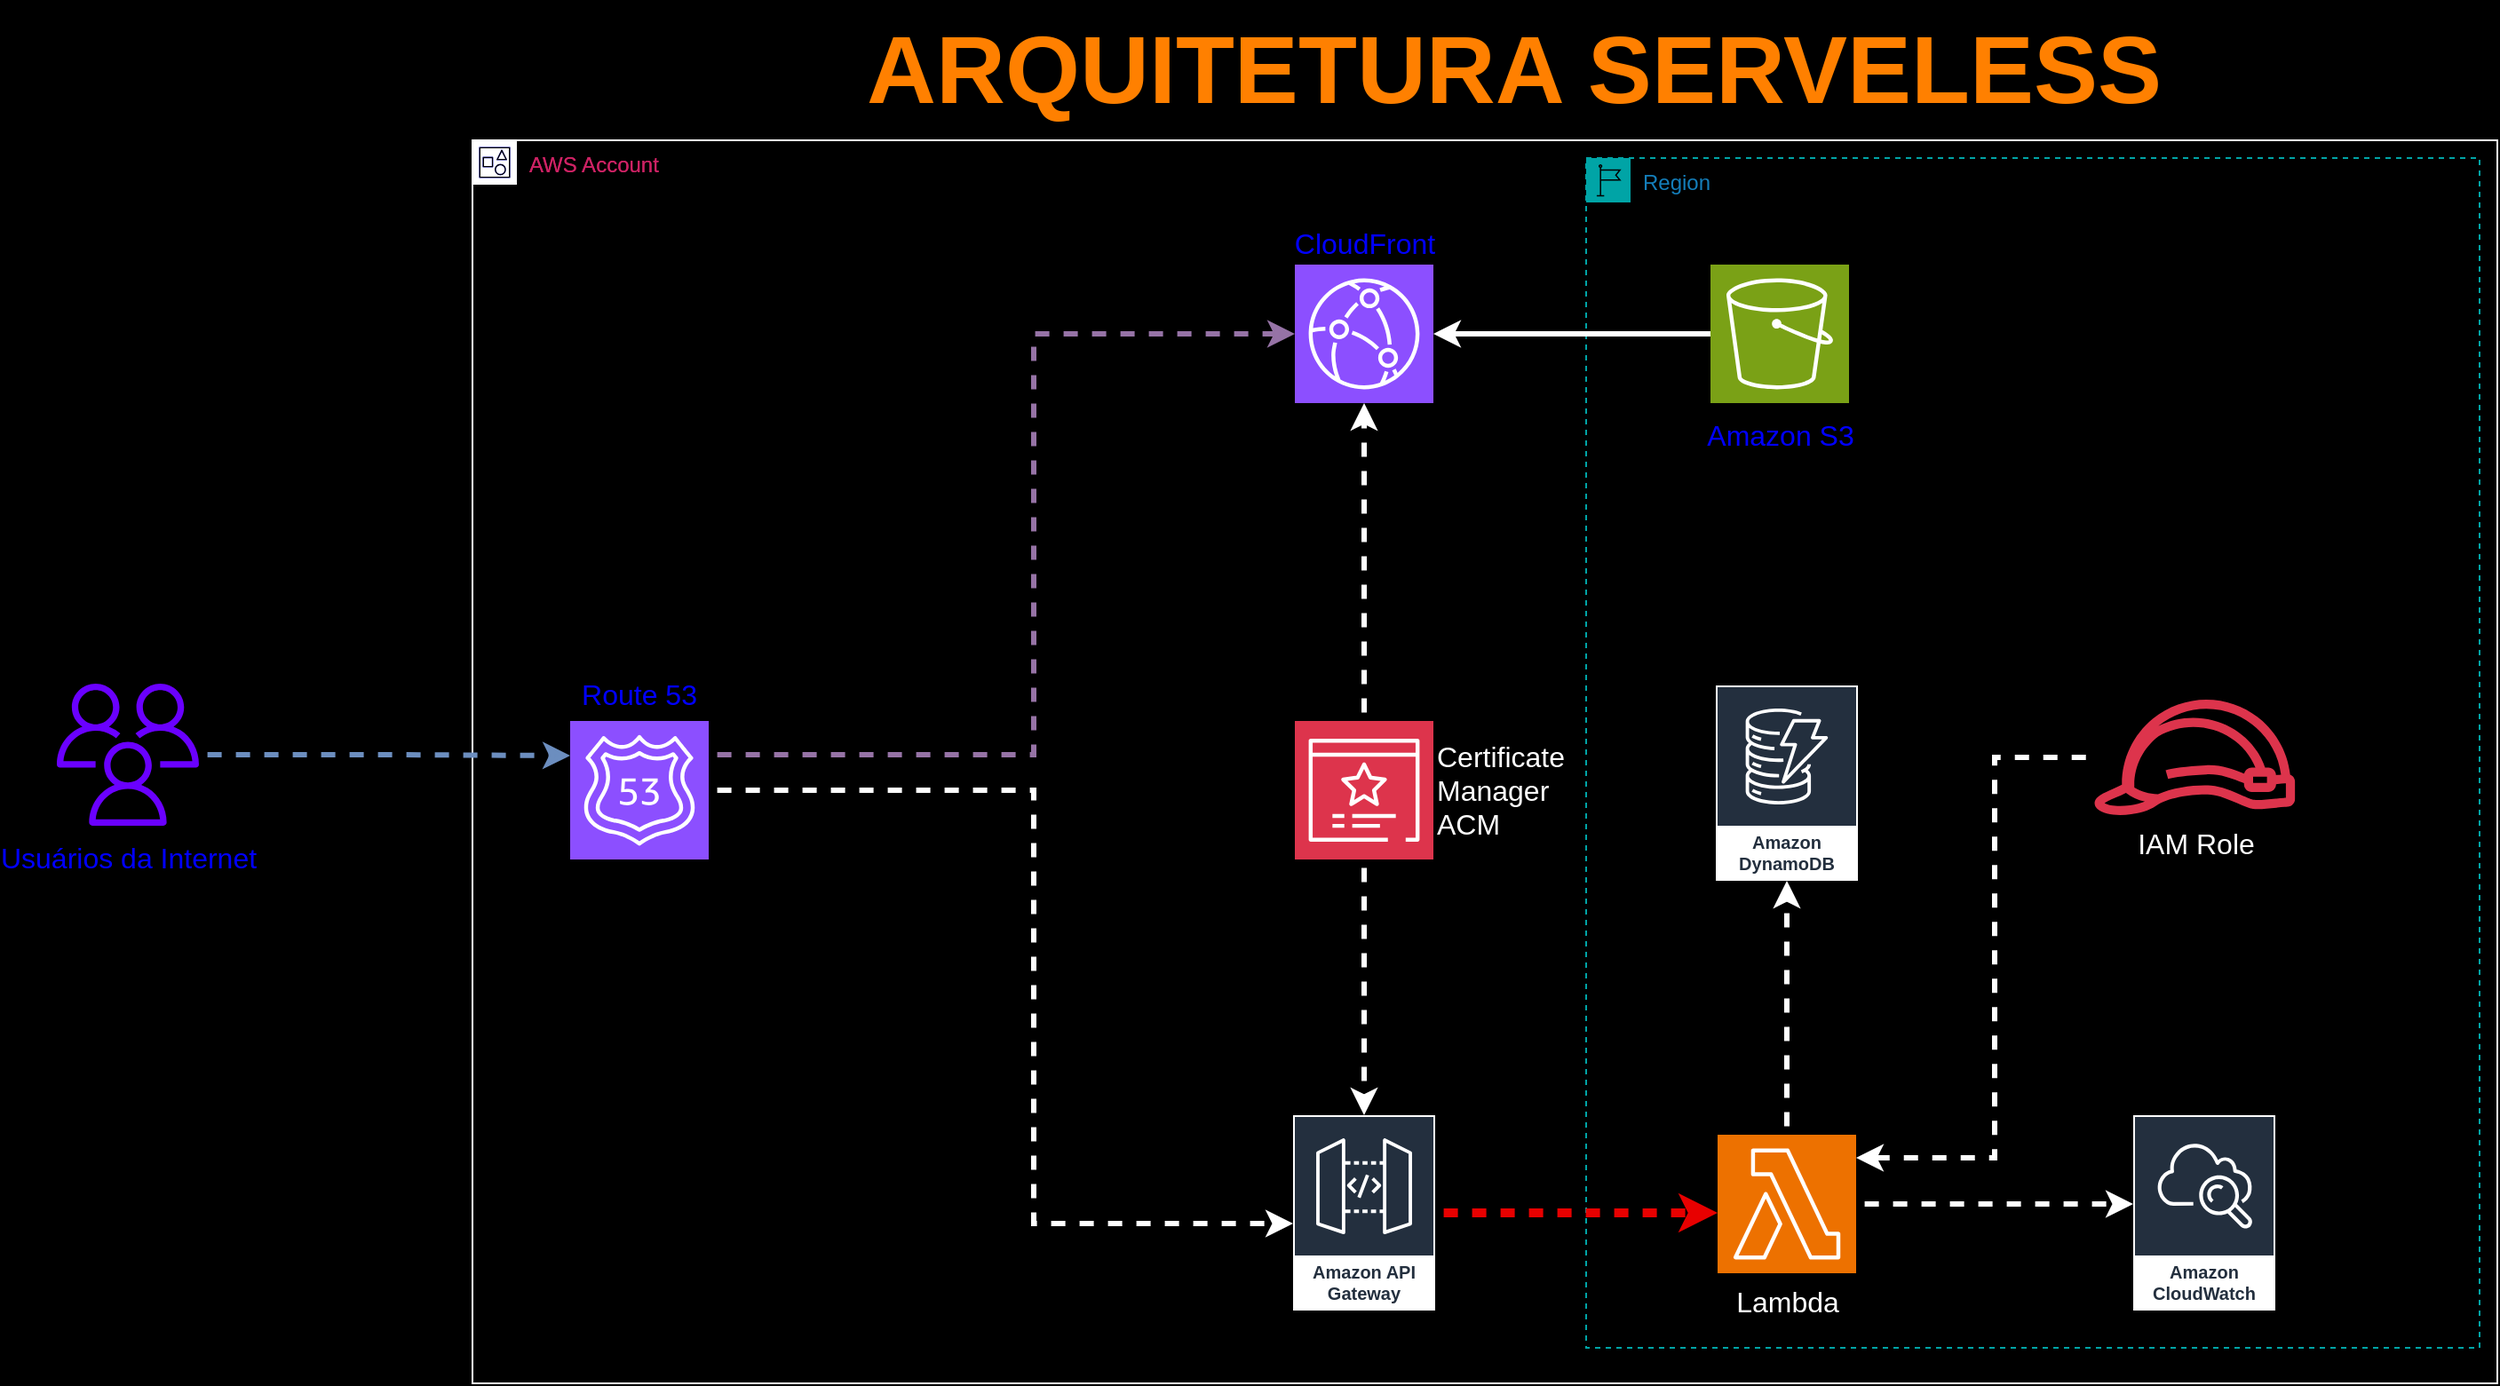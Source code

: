 <mxfile version="23.0.2" type="github">
  <diagram name="Página-1" id="piJWr1AcvFgD4D81A9JH">
    <mxGraphModel dx="1770" dy="1006" grid="0" gridSize="10" guides="1" tooltips="1" connect="1" arrows="1" fold="1" page="0" pageScale="1" pageWidth="827" pageHeight="1169" background="#000000" math="0" shadow="0">
      <root>
        <mxCell id="0" />
        <mxCell id="1" parent="0" />
        <mxCell id="lZGmnMIbktZgT56e6jol-1" value="AWS Account" style="points=[[0,0],[0.25,0],[0.5,0],[0.75,0],[1,0],[1,0.25],[1,0.5],[1,0.75],[1,1],[0.75,1],[0.5,1],[0.25,1],[0,1],[0,0.75],[0,0.5],[0,0.25]];outlineConnect=0;gradientColor=none;html=1;whiteSpace=wrap;fontSize=12;fontStyle=0;container=1;pointerEvents=0;collapsible=0;recursiveResize=0;shape=mxgraph.aws4.group;grIcon=mxgraph.aws4.group_account;strokeColor=#0000FF;fillColor=none;verticalAlign=top;align=left;spacingLeft=30;fontColor=#CD2264;dashed=0;" vertex="1" parent="1">
          <mxGeometry x="20" y="90" width="1140" height="700" as="geometry" />
        </mxCell>
        <mxCell id="lZGmnMIbktZgT56e6jol-7" value="Region" style="points=[[0,0],[0.25,0],[0.5,0],[0.75,0],[1,0],[1,0.25],[1,0.5],[1,0.75],[1,1],[0.75,1],[0.5,1],[0.25,1],[0,1],[0,0.75],[0,0.5],[0,0.25]];outlineConnect=0;gradientColor=none;html=1;whiteSpace=wrap;fontSize=12;fontStyle=0;container=1;pointerEvents=0;collapsible=0;recursiveResize=0;shape=mxgraph.aws4.group;grIcon=mxgraph.aws4.group_region;strokeColor=#00A4A6;fillColor=none;verticalAlign=top;align=left;spacingLeft=30;fontColor=#147EBA;dashed=1;" vertex="1" parent="lZGmnMIbktZgT56e6jol-1">
          <mxGeometry x="627" y="10" width="503" height="670" as="geometry" />
        </mxCell>
        <mxCell id="lZGmnMIbktZgT56e6jol-39" value="ARQUITETURA SERVELESS" style="text;html=1;align=center;verticalAlign=middle;resizable=0;points=[];autosize=1;strokeColor=none;fillColor=none;fontSize=54;fontColor=#FF8000;fontStyle=1" vertex="1" parent="1">
          <mxGeometry x="232" y="11" width="747" height="77" as="geometry" />
        </mxCell>
        <mxCell id="lZGmnMIbktZgT56e6jol-40" value="AWS Account" style="points=[[0,0],[0.25,0],[0.5,0],[0.75,0],[1,0],[1,0.25],[1,0.5],[1,0.75],[1,1],[0.75,1],[0.5,1],[0.25,1],[0,1],[0,0.75],[0,0.5],[0,0.25]];outlineConnect=0;gradientColor=none;html=1;whiteSpace=wrap;fontSize=12;fontStyle=0;container=1;pointerEvents=0;collapsible=0;recursiveResize=0;shape=mxgraph.aws4.group;grIcon=mxgraph.aws4.group_account;strokeColor=#FFFFFF;fillColor=none;verticalAlign=top;align=left;spacingLeft=30;fontColor=#CD2264;dashed=0;" vertex="1" parent="1">
          <mxGeometry x="20" y="90" width="1140" height="700" as="geometry" />
        </mxCell>
        <mxCell id="lZGmnMIbktZgT56e6jol-41" style="edgeStyle=orthogonalEdgeStyle;rounded=0;orthogonalLoop=1;jettySize=auto;html=1;flowAnimation=1;fillColor=#e1d5e7;strokeColor=#9673a6;strokeWidth=3;" edge="1" parent="lZGmnMIbktZgT56e6jol-40" source="lZGmnMIbktZgT56e6jol-45" target="lZGmnMIbktZgT56e6jol-44">
          <mxGeometry relative="1" as="geometry">
            <Array as="points">
              <mxPoint x="316" y="346" />
              <mxPoint x="316" y="109" />
            </Array>
          </mxGeometry>
        </mxCell>
        <mxCell id="lZGmnMIbktZgT56e6jol-44" value="CloudFront" style="sketch=0;points=[[0,0,0],[0.25,0,0],[0.5,0,0],[0.75,0,0],[1,0,0],[0,1,0],[0.25,1,0],[0.5,1,0],[0.75,1,0],[1,1,0],[0,0.25,0],[0,0.5,0],[0,0.75,0],[1,0.25,0],[1,0.5,0],[1,0.75,0]];outlineConnect=0;fontColor=#0000FF;fillColor=#8C4FFF;strokeColor=#ffffff;dashed=0;verticalLabelPosition=top;verticalAlign=bottom;align=center;html=1;fontSize=16;fontStyle=0;aspect=fixed;shape=mxgraph.aws4.resourceIcon;resIcon=mxgraph.aws4.cloudfront;labelPosition=center;" vertex="1" parent="lZGmnMIbktZgT56e6jol-40">
          <mxGeometry x="463" y="70" width="78" height="78" as="geometry" />
        </mxCell>
        <mxCell id="lZGmnMIbktZgT56e6jol-85" style="edgeStyle=orthogonalEdgeStyle;rounded=0;orthogonalLoop=1;jettySize=auto;html=1;strokeColor=#FFFFFF;strokeWidth=3;flowAnimation=1;" edge="1" parent="lZGmnMIbktZgT56e6jol-40" source="lZGmnMIbktZgT56e6jol-45" target="lZGmnMIbktZgT56e6jol-83">
          <mxGeometry relative="1" as="geometry">
            <Array as="points">
              <mxPoint x="316" y="366" />
              <mxPoint x="316" y="610" />
            </Array>
          </mxGeometry>
        </mxCell>
        <mxCell id="lZGmnMIbktZgT56e6jol-45" value="Route 53" style="sketch=0;points=[[0,0,0],[0.25,0,0],[0.5,0,0],[0.75,0,0],[1,0,0],[0,1,0],[0.25,1,0],[0.5,1,0],[0.75,1,0],[1,1,0],[0,0.25,0],[0,0.5,0],[0,0.75,0],[1,0.25,0],[1,0.5,0],[1,0.75,0]];outlineConnect=0;fontColor=#0000FF;fillColor=#8C4FFF;strokeColor=#ffffff;dashed=0;verticalLabelPosition=top;verticalAlign=bottom;align=center;fontSize=16;fontStyle=0;aspect=fixed;shape=mxgraph.aws4.resourceIcon;resIcon=mxgraph.aws4.route_53;horizontal=1;whiteSpace=wrap;html=1;flipV=0;flipH=0;labelPosition=center;spacingTop=2;spacing=5;" vertex="1" parent="lZGmnMIbktZgT56e6jol-40">
          <mxGeometry x="55" y="327" width="78" height="78" as="geometry" />
        </mxCell>
        <mxCell id="lZGmnMIbktZgT56e6jol-92" style="edgeStyle=orthogonalEdgeStyle;rounded=0;orthogonalLoop=1;jettySize=auto;html=1;strokeWidth=3;strokeColor=#FFFFFF;" edge="1" parent="lZGmnMIbktZgT56e6jol-40" source="lZGmnMIbktZgT56e6jol-12" target="lZGmnMIbktZgT56e6jol-44">
          <mxGeometry relative="1" as="geometry" />
        </mxCell>
        <mxCell id="lZGmnMIbktZgT56e6jol-12" value="Amazon S3" style="sketch=0;points=[[0,0,0],[0.25,0,0],[0.5,0,0],[0.75,0,0],[1,0,0],[0,1,0],[0.25,1,0],[0.5,1,0],[0.75,1,0],[1,1,0],[0,0.25,0],[0,0.5,0],[0,0.75,0],[1,0.25,0],[1,0.5,0],[1,0.75,0]];outlineConnect=0;fontColor=#0000FF;fillColor=#7AA116;strokeColor=#ffffff;dashed=0;verticalLabelPosition=bottom;verticalAlign=top;align=center;html=1;fontSize=16;fontStyle=0;aspect=fixed;shape=mxgraph.aws4.resourceIcon;resIcon=mxgraph.aws4.s3;spacingTop=2;" vertex="1" parent="lZGmnMIbktZgT56e6jol-40">
          <mxGeometry x="697" y="70" width="78" height="78" as="geometry" />
        </mxCell>
        <mxCell id="lZGmnMIbktZgT56e6jol-82" style="edgeStyle=orthogonalEdgeStyle;rounded=0;orthogonalLoop=1;jettySize=auto;html=1;fontColor=#FFFFFF;strokeColor=#FFFFFF;strokeWidth=3;flowAnimation=1;" edge="1" parent="lZGmnMIbktZgT56e6jol-40" source="lZGmnMIbktZgT56e6jol-79" target="lZGmnMIbktZgT56e6jol-44">
          <mxGeometry relative="1" as="geometry" />
        </mxCell>
        <mxCell id="lZGmnMIbktZgT56e6jol-84" style="edgeStyle=orthogonalEdgeStyle;rounded=0;orthogonalLoop=1;jettySize=auto;html=1;strokeColor=#FFFFFF;strokeWidth=3;flowAnimation=1;" edge="1" parent="lZGmnMIbktZgT56e6jol-40" source="lZGmnMIbktZgT56e6jol-79" target="lZGmnMIbktZgT56e6jol-83">
          <mxGeometry relative="1" as="geometry" />
        </mxCell>
        <mxCell id="lZGmnMIbktZgT56e6jol-79" value="Certificate Manager ACM" style="sketch=0;points=[[0,0,0],[0.25,0,0],[0.5,0,0],[0.75,0,0],[1,0,0],[0,1,0],[0.25,1,0],[0.5,1,0],[0.75,1,0],[1,1,0],[0,0.25,0],[0,0.5,0],[0,0.75,0],[1,0.25,0],[1,0.5,0],[1,0.75,0]];outlineConnect=0;fontColor=#FFFFFF;fillColor=#DD344C;strokeColor=#ffffff;dashed=0;verticalLabelPosition=middle;verticalAlign=middle;align=left;html=1;fontSize=16;fontStyle=0;aspect=fixed;shape=mxgraph.aws4.resourceIcon;resIcon=mxgraph.aws4.certificate_manager_3;labelPosition=right;whiteSpace=wrap;" vertex="1" parent="lZGmnMIbktZgT56e6jol-40">
          <mxGeometry x="463" y="327" width="78" height="78" as="geometry" />
        </mxCell>
        <mxCell id="lZGmnMIbktZgT56e6jol-87" style="edgeStyle=orthogonalEdgeStyle;rounded=0;orthogonalLoop=1;jettySize=auto;html=1;strokeColor=#E80000;strokeWidth=5;flowAnimation=1;fillColor=#a20025;" edge="1" parent="lZGmnMIbktZgT56e6jol-40" source="lZGmnMIbktZgT56e6jol-83" target="lZGmnMIbktZgT56e6jol-86">
          <mxGeometry relative="1" as="geometry">
            <Array as="points">
              <mxPoint x="689" y="604" />
              <mxPoint x="689" y="604" />
            </Array>
          </mxGeometry>
        </mxCell>
        <mxCell id="lZGmnMIbktZgT56e6jol-83" value="Amazon API Gateway" style="sketch=0;outlineConnect=0;fontColor=#232F3E;gradientColor=none;strokeColor=#ffffff;fillColor=#232F3E;dashed=0;verticalLabelPosition=middle;verticalAlign=bottom;align=center;html=1;whiteSpace=wrap;fontSize=10;fontStyle=1;spacing=3;shape=mxgraph.aws4.productIcon;prIcon=mxgraph.aws4.api_gateway;" vertex="1" parent="lZGmnMIbktZgT56e6jol-40">
          <mxGeometry x="462" y="549" width="80" height="110" as="geometry" />
        </mxCell>
        <mxCell id="lZGmnMIbktZgT56e6jol-88" style="edgeStyle=orthogonalEdgeStyle;rounded=0;orthogonalLoop=1;jettySize=auto;html=1;strokeColor=#FFFFFF;strokeWidth=3;flowAnimation=1;" edge="1" parent="lZGmnMIbktZgT56e6jol-40" source="lZGmnMIbktZgT56e6jol-86" target="lZGmnMIbktZgT56e6jol-27">
          <mxGeometry relative="1" as="geometry" />
        </mxCell>
        <mxCell id="lZGmnMIbktZgT56e6jol-89" style="edgeStyle=orthogonalEdgeStyle;rounded=0;orthogonalLoop=1;jettySize=auto;html=1;strokeColor=#FFFFFF;strokeWidth=3;flowAnimation=1;" edge="1" parent="lZGmnMIbktZgT56e6jol-40" source="lZGmnMIbktZgT56e6jol-86" target="lZGmnMIbktZgT56e6jol-26">
          <mxGeometry relative="1" as="geometry">
            <Array as="points">
              <mxPoint x="904" y="599" />
              <mxPoint x="904" y="599" />
            </Array>
          </mxGeometry>
        </mxCell>
        <mxCell id="lZGmnMIbktZgT56e6jol-86" value="Lambda" style="sketch=0;points=[[0,0,0],[0.25,0,0],[0.5,0,0],[0.75,0,0],[1,0,0],[0,1,0],[0.25,1,0],[0.5,1,0],[0.75,1,0],[1,1,0],[0,0.25,0],[0,0.5,0],[0,0.75,0],[1,0.25,0],[1,0.5,0],[1,0.75,0]];outlineConnect=0;fontColor=#FFFFFF;fillColor=#ED7100;strokeColor=#ffffff;dashed=0;verticalLabelPosition=bottom;verticalAlign=top;align=center;html=1;fontSize=16;fontStyle=0;aspect=fixed;shape=mxgraph.aws4.resourceIcon;resIcon=mxgraph.aws4.lambda;" vertex="1" parent="lZGmnMIbktZgT56e6jol-40">
          <mxGeometry x="701" y="560" width="78" height="78" as="geometry" />
        </mxCell>
        <mxCell id="lZGmnMIbktZgT56e6jol-27" value="Amazon DynamoDB" style="sketch=0;outlineConnect=0;fontColor=#232F3E;gradientColor=none;strokeColor=#ffffff;fillColor=#232F3E;dashed=0;verticalLabelPosition=middle;verticalAlign=bottom;align=center;html=1;whiteSpace=wrap;fontSize=10;fontStyle=1;spacing=3;shape=mxgraph.aws4.productIcon;prIcon=mxgraph.aws4.dynamodb;" vertex="1" parent="lZGmnMIbktZgT56e6jol-40">
          <mxGeometry x="700" y="307" width="80" height="110" as="geometry" />
        </mxCell>
        <mxCell id="lZGmnMIbktZgT56e6jol-26" value="Amazon CloudWatch" style="sketch=0;outlineConnect=0;fontColor=#232F3E;gradientColor=none;strokeColor=#ffffff;fillColor=#232F3E;dashed=0;verticalLabelPosition=middle;verticalAlign=bottom;align=center;html=1;whiteSpace=wrap;fontSize=10;fontStyle=1;spacing=3;shape=mxgraph.aws4.productIcon;prIcon=mxgraph.aws4.cloudwatch;" vertex="1" parent="lZGmnMIbktZgT56e6jol-40">
          <mxGeometry x="935" y="549" width="80" height="110" as="geometry" />
        </mxCell>
        <mxCell id="lZGmnMIbktZgT56e6jol-91" style="edgeStyle=orthogonalEdgeStyle;rounded=0;orthogonalLoop=1;jettySize=auto;html=1;strokeColor=#FFFFFF;strokeWidth=3;flowAnimation=1;" edge="1" parent="lZGmnMIbktZgT56e6jol-40" source="lZGmnMIbktZgT56e6jol-90" target="lZGmnMIbktZgT56e6jol-86">
          <mxGeometry relative="1" as="geometry">
            <Array as="points">
              <mxPoint x="857" y="348" />
              <mxPoint x="857" y="573" />
            </Array>
          </mxGeometry>
        </mxCell>
        <mxCell id="lZGmnMIbktZgT56e6jol-90" value="IAM Role" style="sketch=0;outlineConnect=0;fontColor=#FFFFFF;gradientColor=none;fillColor=#DD344C;strokeColor=none;dashed=0;verticalLabelPosition=bottom;verticalAlign=top;align=center;html=1;fontSize=16;fontStyle=0;aspect=fixed;pointerEvents=1;shape=mxgraph.aws4.role;" vertex="1" parent="lZGmnMIbktZgT56e6jol-40">
          <mxGeometry x="912" y="315" width="115.23" height="65" as="geometry" />
        </mxCell>
        <object label="Usuários da Internet&lt;br style=&quot;font-size: 16px;&quot;&gt;" id="lZGmnMIbktZgT56e6jol-76">
          <mxCell style="sketch=0;outlineConnect=0;fontColor=#0000FF;fillColor=#6a00ff;strokeColor=#3700CC;dashed=0;verticalLabelPosition=bottom;verticalAlign=top;align=center;html=1;fontSize=16;fontStyle=0;aspect=fixed;pointerEvents=1;shape=mxgraph.aws4.users;labelBackgroundColor=none;labelBorderColor=none;spacingTop=2;" vertex="1" parent="1">
            <mxGeometry x="-214" y="396" width="80" height="80" as="geometry" />
          </mxCell>
        </object>
        <mxCell id="lZGmnMIbktZgT56e6jol-77" style="edgeStyle=orthogonalEdgeStyle;rounded=0;orthogonalLoop=1;jettySize=auto;html=1;entryX=0;entryY=0.25;entryDx=0;entryDy=0;entryPerimeter=0;flowAnimation=1;fillColor=#dae8fc;strokeColor=#6c8ebf;strokeWidth=3;" edge="1" parent="1" source="lZGmnMIbktZgT56e6jol-76" target="lZGmnMIbktZgT56e6jol-45">
          <mxGeometry relative="1" as="geometry" />
        </mxCell>
      </root>
    </mxGraphModel>
  </diagram>
</mxfile>
